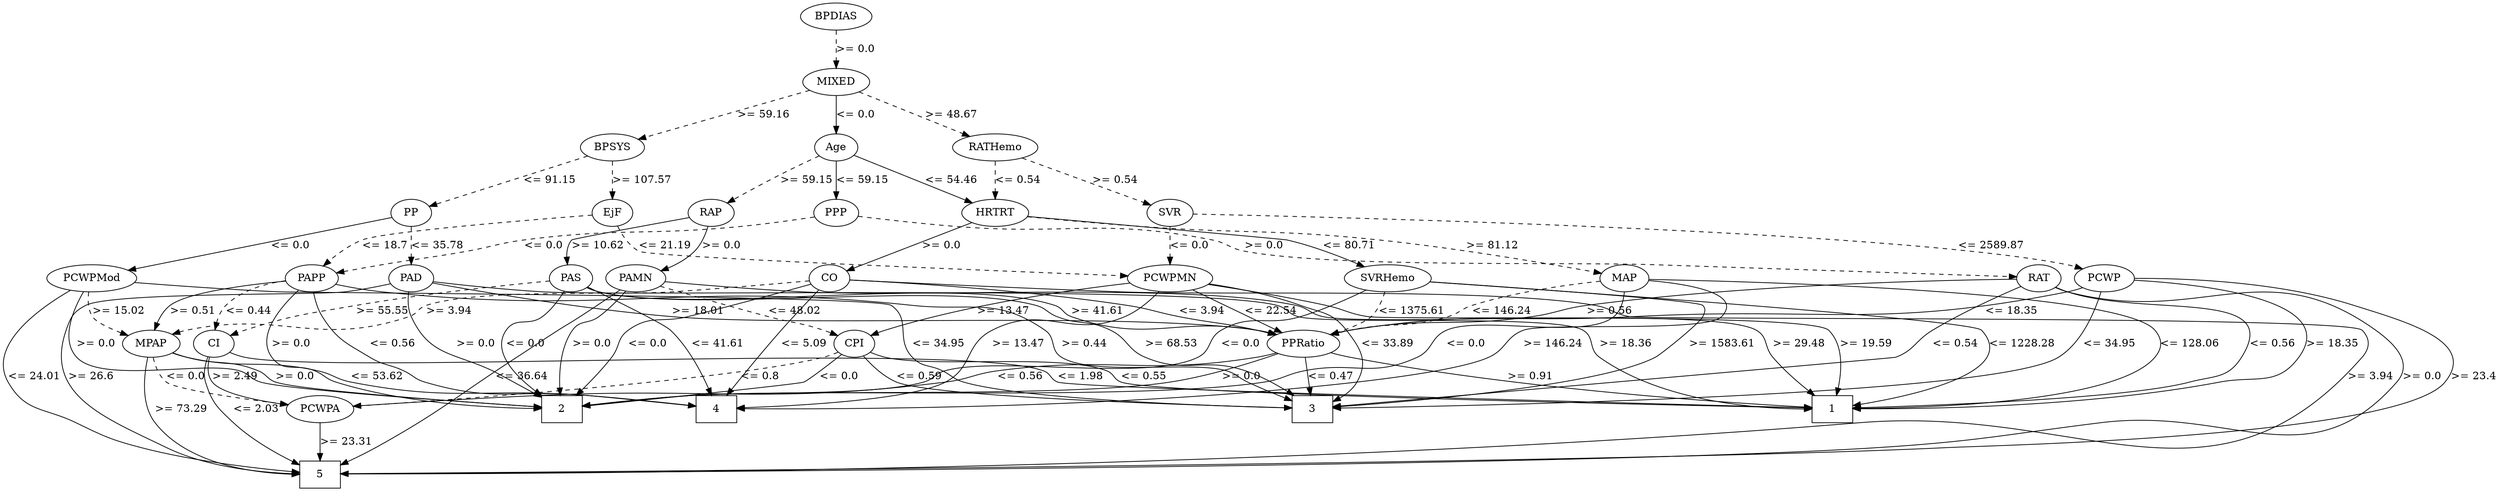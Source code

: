 strict digraph G {
	graph [bb="0,0,2814.9,645"];
	node [label="\N"];
	1	[height=0.5,
		pos="2013.9,105",
		shape=box,
		width=0.75];
	2	[height=0.5,
		pos="1033.9,105",
		shape=box,
		width=0.75];
	3	[height=0.5,
		pos="1790.9,105",
		shape=box,
		width=0.75];
	4	[height=0.5,
		pos="532.94,105",
		shape=box,
		width=0.75];
	5	[height=0.5,
		pos="737.94,18",
		shape=box,
		width=0.75];
	RAP	[height=0.5,
		pos="1269.9,366",
		width=0.77778];
	PAS	[height=0.5,
		pos="954.94,279",
		width=0.75];
	RAP -> PAS	[label=">= 10.62",
		lp="996.94,322.5",
		op=">=",
		param=10.62,
		pos="e,955.71,297.12 1247.4,355.22 1240,352.43 1231.8,349.69 1223.9,348 1168.8,336.11 1015.3,364.83 970.94,330 963.84,324.41 959.83,315.65 \
957.6,307.01",
		style=solid];
	PAMN	[height=0.5,
		pos="1276.9,279",
		width=1.0139];
	RAP -> PAMN	[label=">= 0.0",
		lp="1291.9,322.5",
		op=">=",
		param=0.0,
		pos="e,1275.5,297.18 1271.4,347.8 1272.3,336.16 1273.6,320.55 1274.7,307.24",
		style=solid];
	PAS -> 2	[label="<= 0.0",
		lp="992.94,192",
		op="<=",
		param=0.0,
		pos="e,1014.1,123.02 955.29,260.93 956.32,239.59 960.16,202.4 973.94,174 981.91,157.58 994.97,142.08 1006.9,130.05",
		style=solid];
	PAS -> 3	[label=">= 68.53",
		lp="1446.9,192",
		op=">=",
		param=68.53,
		pos="e,1763.9,106.31 979.85,271.3 1002,265.01 1035.2,254.82 1062.9,243 1075.9,237.47 1077.4,231.85 1090.9,228 1155,209.86 1330,238.92 \
1389.9,210 1427.1,192.09 1415.2,159.7 1451.9,141 1503.9,114.53 1677,108.07 1753.8,106.5",
		style=solid];
	PAS -> 4	[label="<= 41.61",
		lp="486.94,192",
		op="<=",
		param=41.61,
		pos="e,506.76,123.02 927.89,276.85 853.46,273.48 646.87,262.56 581.94,243 568.43,238.93 567.25,232.73 553.94,228 514.28,213.9 487.74,\
242.47 460.94,210 439.13,183.56 470.69,150.7 498.64,129.07",
		style=solid];
	CI	[height=0.5,
		pos="359.94,192",
		width=0.75];
	PAS -> CI	[label=">= 55.55",
		lp="459.94,235.5",
		op=">=",
		param=55.55,
		pos="e,375.35,207.03 927.87,278.03 834.5,277.86 526.66,274.82 433.94,243 415.36,236.62 397.05,224.31 383.29,213.5",
		style=dashed];
	PPRatio	[height=0.5,
		pos="1606.9,192",
		width=1.1013];
	PAS -> PPRatio	[label=">= 41.61",
		lp="1154.9,235.5",
		op=">=",
		param=41.61,
		pos="e,1578.3,204.5 980.15,272.11 1007,265.65 1050.8,254.65 1087.9,243 1106.5,237.19 1109.9,231.79 1128.9,228 1316.1,190.77 1370.5,245.65 \
1557.9,210 1561.4,209.34 1565,208.48 1568.5,207.51",
		style=solid];
	PAMN -> 1	[label=">= 29.48",
		lp="1884.9,192",
		op=">=",
		param=29.48,
		pos="e,1990.6,123.19 1311.9,273.58 1343.5,269.74 1391.3,264.28 1432.9,261 1474.2,257.76 1767.2,260.05 1804.9,243 1823.6,234.58 1824.4,\
226.15 1836.9,210 1848.4,195.18 1843.8,185.05 1858.9,174 1886.3,154.05 1901.7,169.05 1932.9,156 1950,148.88 1967.6,138.44 1982,128.94",
		style=solid];
	PAMN -> 2	[label=">= 0.0",
		lp="1284.9,192",
		op=">=",
		param=0.0,
		pos="e,1061.2,107.17 1276.4,260.73 1274.8,237.78 1268.6,197.39 1244.9,174 1197.7,127.18 1118,112.58 1071.2,108.04",
		style=solid];
	PAMN -> 5	[label="<= 36.64",
		lp="913.94,148.5",
		op="<=",
		param=36.64,
		pos="e,765.18,34.498 1248.3,267.77 1240.5,265.26 1232,262.79 1223.9,261 1106.4,234.83 1063.1,268.58 957.94,210 870.06,161.04 873.45,115.64 \
793.94,54 787.64,49.11 780.62,44.292 773.74,39.867",
		style=solid];
	CPI	[height=0.5,
		pos="1521.9,192",
		width=0.75];
	PAMN -> CPI	[label="<= 48.02",
		lp="1450.9,235.5",
		op="<=",
		param=48.02,
		pos="e,1499.9,202.47 1307.3,268.64 1347.3,256.11 1419.9,232.79 1480.9,210 1484,208.84 1487.3,207.59 1490.5,206.31",
		style=dashed];
	CI -> 1	[label="<= 1.98",
		lp="1674.4,148.5",
		op="<=",
		param=1.98,
		pos="e,1986.8,108.45 381.16,180.42 387.38,177.81 394.3,175.37 400.94,174 534.58,146.37 1498.4,195.84 1628.9,156 1640.6,152.44 1640.4,\
145.04 1651.9,141 1659.6,138.33 1885.8,117.61 1976.7,109.37",
		style=solid];
	CI -> 5	[label="<= 2.03",
		lp="366.44,105",
		op="<=",
		param=2.03,
		pos="e,710.68,21.446 338.04,181.23 331.92,178.69 325.23,176.09 318.94,174 285.92,163.03 226.72,168.57 247.94,141 303.91,68.296 595.93,\
32.923 700.58,22.439",
		style=solid];
	PCWPA	[height=0.5,
		pos="737.94,105",
		width=1.1555];
	CI -> PCWPA	[label=">= 2.49",
		lp="351.44,148.5",
		op=">=",
		param=2.49,
		pos="e,698.02,110.3 342.56,177.73 330.63,167.06 318.66,152.08 328.94,141 347.13,121.4 542.31,125.34 568.94,123 609.01,119.48 654.35,114.89 \
687.98,111.36",
		style=solid];
	PPRatio -> 1	[label=">= 0.91",
		lp="1882.4,148.5",
		op=">=",
		param=0.91,
		pos="e,1986.7,110.26 1637.2,180.31 1644.9,177.93 1653.2,175.63 1660.9,174 1734.5,158.65 1756.7,176.66 1828.9,156 1843.7,151.79 1845.5,\
146.06 1859.9,141 1898.8,127.39 1945,117.71 1976.6,112.03",
		style=solid];
	PPRatio -> 2	[label=">= 0.0",
		lp="1605.9,148.5",
		op=">=",
		param=0.0,
		pos="e,1061.3,106.4 1599.9,173.99 1594.1,162.55 1584.9,148.27 1571.9,141 1528.6,116.6 1186.2,108.59 1071.3,106.57",
		style=solid];
	PPRatio -> 3	[label="<= 0.47",
		lp="1802.4,148.5",
		op="<=",
		param=0.47,
		pos="e,1787.7,123.44 1637.6,180.54 1645.2,178.18 1653.3,175.83 1660.9,174 1708.3,162.67 1730.5,185.86 1768.9,156 1776.3,150.31 1781.2,\
141.68 1784.5,133.18",
		style=solid];
	PPRatio -> PCWPA	[label="<= 0.56",
		lp="1545.4,148.5",
		op="<=",
		param=0.56,
		pos="e,778.9,109.06 1576,180.45 1559.7,174.31 1539.7,165.85 1522.9,156 1513.7,150.55 1514,144.71 1503.9,141 1451.1,121.61 1054.1,125.84 \
997.94,123 925.31,119.33 841.35,113.57 788.95,109.78",
		style=solid];
	PAD	[height=0.5,
		pos="1111.9,279",
		width=0.79437];
	PAD -> 1	[label=">= 18.36",
		lp="1747.9,192",
		op=">=",
		param=18.36,
		pos="e,1986.7,117.11 1133.5,267.12 1139.3,264.65 1145.8,262.35 1151.9,261 1186,253.54 1755.6,268.03 1779.9,243 1784.6,238.22 1783.9,233.37 \
1779.9,228 1763.9,206.27 1738,231.73 1721.9,210 1712.5,197.12 1711.2,185.85 1721.9,174 1749.4,143.72 1865.8,167.88 1904.9,156 1918.5,\
151.9 1920.2,147.14 1932.9,141 1947.3,134.07 1963.3,127 1977.4,121.04",
		style=solid];
	PAD -> 2	[label=">= 0.0",
		lp="543.94,192",
		op=">=",
		param=0.0,
		pos="e,1006.8,107.57 1084.6,273.47 1060.2,269.57 1023.3,264.1 990.94,261 837.66,246.27 796.96,267.56 644.94,243 638.12,241.9 529.14,215.5 \
524.94,210 515.25,197.27 514.41,186.04 524.94,174 556.05,138.46 884.44,115.16 996.63,108.19",
		style=solid];
	PAD -> 5	[label=">= 26.6",
		lp="95.445,148.5",
		op=">=",
		param=26.6,
		pos="e,710.76,19.628 1084.7,273.21 1060.2,269.15 1023.3,263.58 990.94,261 965.6,258.98 93.95,260.95 75.945,243 23.101,190.33 71.193,120.33 \
137.94,87 237.65,37.218 585.6,23.222 700.67,19.908",
		style=solid];
	PAD -> PPRatio	[label=">= 18.01",
		lp="1254.9,235.5",
		op=">=",
		param=18.01,
		pos="e,1578,204.52 1132.7,266.46 1155.6,254.44 1193.7,236.23 1228.9,228 1371.6,194.72 1414.3,238.27 1557.9,210 1561.4,209.33 1564.9,208.47 \
1568.3,207.5",
		style=solid];
	CPI -> 1	[label="<= 0.55",
		lp="1742.4,148.5",
		op="<=",
		param=0.55,
		pos="e,1986.5,108.41 1542.4,179.96 1547.4,177.67 1552.8,175.51 1557.9,174 1619.4,156.1 1641.9,180.75 1700.9,156 1710.9,151.84 1710,145.12 \
1719.9,141 1743.1,131.38 1902.2,116.05 1976.2,109.34",
		style=solid];
	CPI -> 2	[label="<= 0.0",
		lp="1430.9,148.5",
		op="<=",
		param=0.0,
		pos="e,1061.2,107.76 1500,181.22 1493.9,178.69 1487.2,176.08 1480.9,174 1466.7,169.28 1364.7,143.67 1349.9,141 1250,122.97 1130.5,112.78 \
1071.2,108.47",
		style=solid];
	CPI -> 3	[label="<= 0.59",
		lp="1481.4,148.5",
		op="<=",
		param=0.59,
		pos="e,1763.8,106.82 1499.6,181.53 1483.4,174.15 1463.6,163.87 1458.9,156 1455.6,150.25 1454.5,145.95 1458.9,141 1478.4,119.41 1671,110.17 \
1753.6,107.18",
		style=solid];
	CPI -> PCWPA	[label="<= 0.8",
		lp="1310.9,148.5",
		op="<=",
		param=0.8,
		pos="e,778.42,109.54 1500.7,180.75 1494.4,178.14 1487.5,175.63 1480.9,174 1464.1,169.83 953.66,124.89 788.77,110.45",
		style=dashed];
	PCWP	[height=0.5,
		pos="2604.9,279",
		width=0.97491];
	PCWP -> 1	[label=">= 18.35",
		lp="2751.9,192",
		op=">=",
		param=18.35,
		pos="e,2041.3,106.32 2628.4,265.57 2672.1,240.88 2758.1,184.29 2716.9,141 2693.9,116.73 2194.5,108.36 2051.7,106.46",
		style=solid];
	PCWP -> 3	[label="<= 34.95",
		lp="2561.9,192",
		op="<=",
		param=34.95,
		pos="e,1818.1,108.46 2591.5,261.93 2570.5,238.04 2527.3,193.86 2479.9,174 2464.8,167.63 1970,122.28 1828.5,109.4",
		style=solid];
	PCWP -> 5	[label=">= 23.4",
		lp="2792.4,148.5",
		op=">=",
		param=23.4,
		pos="e,764.96,18.932 2638.5,273.13 2698.2,262.86 2813.5,234.72 2781.9,174 2748.7,110.11 2667.7,84.097 2521.9,54 2345.5,17.549 1016.1,\
18.445 775.28,18.911",
		style=solid];
	PCWP -> PPRatio	[label="<= 18.35",
		lp="2258.9,235.5",
		op="<=",
		param=18.35,
		pos="e,1636.9,203.93 2570.9,274.41 2484.1,265.38 2247.6,241.47 2049.9,228 1877.3,216.23 1831.4,240.24 1660.9,210 1656.2,209.16 1651.4,\
208.03 1646.6,206.74",
		style=solid];
	PCWPMod	[height=0.5,
		pos="276.94,279",
		width=1.4444];
	PCWPMod -> 2	[label=">= 0.0",
		lp="304.94,192",
		op=">=",
		param=0.0,
		pos="e,1006.7,107.88 272.61,260.98 267.86,237.93 263.62,197.03 285.94,174 286.63,173.3 564.97,141.09 565.94,141 649.39,132.97 901.09,\
115.23 996.62,108.58",
		style=solid];
	PCWPMod -> 3	[label="<= 34.95",
		lp="1133.9,192",
		op="<=",
		param=34.95,
		pos="e,1763.9,106.41 318.88,268.11 331.68,265.41 345.83,262.76 358.94,261 486.94,243.85 520.11,251.86 648.94,243 746.1,236.32 1002.9,\
260.8 1085.9,210 1101.9,200.22 1093.6,186.11 1107.9,174 1137.9,148.62 1151.6,149.59 1189.9,141 1298.1,116.76 1639.8,108.66 1753.6,\
106.6",
		style=solid];
	PCWPMod -> 5	[label="<= 24.01",
		lp="33.945,148.5",
		op="<=",
		param=24.01,
		pos="e,710.81,18.411 226.06,274.74 170.63,270.33 86.315,260.89 59.945,243 17.833,214.44 -15.535,186.14 7.9445,141 49.129,61.815 101.22,\
70.459 188.94,54 378.82,18.376 611.39,17.197 700.65,18.271",
		style=solid];
	MPAP	[height=0.5,
		pos="124.94,192",
		width=0.97491];
	PCWPMod -> MPAP	[label=">= 15.02",
		lp="108.94,235.5",
		op=">=",
		param=15.02,
		pos="e,102.16,205.93 225.35,275.94 174.14,272.69 100.78,264.34 82.945,243 74.38,232.75 82.593,221.35 93.956,212.02",
		style=dashed];
	MPAP -> 2	[label=">= 0.0",
		lp="415.94,148.5",
		op=">=",
		param=0.0,
		pos="e,1006.8,108.09 151.82,180.36 158.92,177.91 166.64,175.57 173.94,174 261.2,155.23 289.62,185.24 373.94,156 385.47,152 385.33,144.74 \
396.94,141 479.94,114.24 701.89,128.02 788.94,123 862.55,118.76 948.5,112.49 996.54,108.87",
		style=solid];
	MPAP -> 4	[label="<= 53.62",
		lp="168.94,148.5",
		op="<=",
		param=53.62,
		pos="e,505.76,107.64 126.47,173.88 128.42,162.7 132.87,148.78 142.94,141 156.8,130.3 400.95,114.15 495.75,108.26",
		style=solid];
	MPAP -> 5	[label=">= 73.29",
		lp="240.94,105",
		op=">=",
		param=73.29,
		pos="e,710.73,20.873 122.2,173.64 121.47,163.45 122.16,150.71 127.94,141 151.25,101.91 172.38,103.12 214.94,87 304.46,53.104 596.59,29.219 \
700.68,21.6",
		style=solid];
	MPAP -> PCWPA	[label="<= 0.0",
		lp="302.94,148.5",
		op="<=",
		param=0.0,
		pos="e,698.03,110.44 151.71,180.27 182.89,168.31 236.23,149.55 283.94,141 408.87,118.62 442.45,133.35 568.94,123 609.03,119.72 654.37,\
115.11 687.99,111.52",
		style=dashed];
	PCWPA -> 5	[label=">= 23.31",
		lp="763.94,61.5",
		op=">=",
		param=23.31,
		pos="e,737.94,36.175 737.94,86.799 737.94,75.163 737.94,59.548 737.94,46.237",
		style=solid];
	PCWPMN	[height=0.5,
		pos="1620.9,279",
		width=1.3902];
	PCWPMN -> 1	[label=">= 19.59",
		lp="1972.9,192",
		op=">=",
		param=19.59,
		pos="e,2006.2,123.43 1670.7,277.15 1732.9,273.84 1840.2,260.53 1914.9,210 1932.7,198.01 1930,187.02 1946.9,174 1961.1,163.12 1969.7,168.06 \
1982.9,156 1990.2,149.4 1996.3,140.72 2001.2,132.46",
		style=solid];
	PCWPMN -> 3	[label="<= 33.89",
		lp="1810.9,192",
		op="<=",
		param=33.89,
		pos="e,1818,108.08 1670.2,275.7 1719.6,272.24 1790.7,263.71 1807.9,243 1812.2,237.87 1810.9,233.99 1807.9,228 1802.3,216.33 1790.6,221.67 \
1784.9,210 1777.9,195.62 1774.5,186.1 1784.9,174 1821.4,131.89 1872.5,198.11 1908.9,156 1934.1,126.87 1871.3,114.27 1828,109.17",
		style=solid];
	PCWPMN -> 4	[label=">= 13.47",
		lp="931.94,192",
		op=">=",
		param=13.47,
		pos="e,560.22,111.36 1597.1,262.98 1574.6,248.95 1543.5,229.89 1536.9,228 1402.2,188.87 1043.5,237.47 905.94,210 862.07,201.24 854.59,\
187.53 811.94,174 726.85,147.01 624.3,124.51 570.34,113.42",
		style=solid];
	PCWPMN -> PPRatio	[label="<= 22.54",
		lp="1663.9,235.5",
		op="<=",
		param=22.54,
		pos="e,1624.3,208.48 1632,261.21 1637,251.44 1641,238.94 1636.9,228 1635.4,223.95 1633.2,220.05 1630.7,216.41",
		style=solid];
	PCWPMN -> CPI	[label=">= 13.47",
		lp="1602.9,235.5",
		op=">=",
		param=13.47,
		pos="e,1537.9,206.67 1602.3,262.01 1586.3,248.29 1563.2,228.43 1545.9,213.54",
		style=solid];
	CO	[height=0.5,
		pos="1187.9,279",
		width=0.75];
	CO -> 2	[label="<= 0.0",
		lp="1066.9,192",
		op="<=",
		param=0.0,
		pos="e,1032.8,123.27 1166.5,267.7 1161.1,265.34 1155.4,262.95 1149.9,261 1102.2,243.93 1071.4,254.93 1047.9,210 1035.5,186.24 1032.8,\
155.43 1032.7,133.53",
		style=solid];
	CO -> 4	[label="<= 5.09",
		lp="695.44,192",
		op="<=",
		param=5.09,
		pos="e,560.06,121.61 1167.1,267.26 1161.6,264.84 1155.7,262.54 1149.9,261 944.1,205.45 865.3,301.96 672.94,210 652.53,200.24 654.51,188.27 \
636.94,174 615.5,156.58 589.49,139.58 568.85,126.93",
		style=solid];
	CO -> 5	[label=">= 3.94",
		lp="2607.4,148.5",
		op=">=",
		param=3.94,
		pos="e,765.22,18.889 1209.4,267.99 1216.5,265.18 1224.4,262.49 1231.9,261 1410.3,225.71 1868.6,255.93 2049.9,243 2105.3,239.05 2118.6,\
232.53 2173.9,228 2197.1,226.1 2575.9,226.79 2591.9,210 2603,198.45 2597.3,189.08 2591.9,174 2569.1,109.35 2556.5,84.166 2494.9,\
54 2415.1,14.887 1023.2,17.987 775.5,18.852",
		style=solid];
	CO -> PPRatio	[label="<= 3.94",
		lp="1364.4,235.5",
		op="<=",
		param=3.94,
		pos="e,1578,204.38 1210.4,268.7 1240,256.93 1293.9,237.11 1341.9,228 1436.6,210.06 1463.7,229.94 1557.9,210 1561.4,209.28 1564.8,208.39 \
1568.3,207.39",
		style=solid];
	CO -> MPAP	[label=">= 3.94",
		lp="622.44,235.5",
		op=">=",
		param=3.94,
		pos="e,151.79,203.81 1167.5,267.14 1162,264.66 1155.9,262.36 1149.9,261 1030.8,233.52 721.82,252.99 599.94,243 549.01,238.83 536.82,232.81 \
485.94,228 347.66,214.93 310.19,237.02 173.94,210 169.82,209.18 165.57,208.1 161.38,206.87",
		style=dashed];
	SVRHemo	[height=0.5,
		pos="2209.9,279",
		width=1.3902];
	SVRHemo -> 1	[label="<= 1228.28",
		lp="2443.4,192",
		op="<=",
		param=1228.28,
		pos="e,2041.2,106.72 2257.2,272.81 2324.4,263.12 2436.2,237.23 2405.9,174 2395.8,152.9 2386.6,149.86 2364.9,141 2308.9,118.07 2130.1,\
109.68 2051.5,107.05",
		style=solid];
	SVRHemo -> 2	[label="<= 0.0",
		lp="2206.9,192",
		op="<=",
		param=0.0,
		pos="e,1061.2,106.19 2206.7,260.74 2201.3,237.01 2188,194.89 2158.9,174 2136.2,157.65 1936.9,143.4 1908.9,141 1585.5,113.24 1192.8,107.44 \
1071.5,106.28",
		style=solid];
	SVRHemo -> 3	[label=">= 1583.61",
		lp="2314.4,192",
		op=">=",
		param=1583.61,
		pos="e,1818.2,108.73 2252.3,269.16 2266.4,263.99 2280.6,255.82 2288.9,243 2292.6,237.41 2290.9,234.37 2288.9,228 2280.3,200.21 2276.6,\
189.41 2251.9,174 2216.1,151.6 1931.3,120.43 1828.1,109.76",
		style=solid];
	SVRHemo -> PPRatio	[label="<= 1375.61",
		lp="2013.4,235.5",
		op="<=",
		param=1375.61,
		pos="e,1637.2,203.8 2165.5,270.66 2100.4,260.08 1975.1,240.48 1867.9,228 1776.2,217.32 1751.5,227.97 1660.9,210 1656.4,209.1 1651.8,207.97 \
1647.1,206.71",
		style=dashed];
	MIXED	[height=0.5,
		pos="1344.9,540",
		width=1.125];
	BPSYS	[height=0.5,
		pos="1187.9,453",
		width=1.0471];
	MIXED -> BPSYS	[label=">= 59.16",
		lp="1300.9,496.5",
		op=">=",
		param=59.16,
		pos="e,1211.9,466.99 1320.1,525.53 1293.3,511.04 1250.6,487.93 1221,471.92",
		style=dashed];
	RATHemo	[height=0.5,
		pos="1494.9,453",
		width=1.375];
	MIXED -> RATHemo	[label=">= 48.67",
		lp="1453.9,496.5",
		op=">=",
		param=48.67,
		pos="e,1469.4,468.48 1369,525.34 1393.7,511.35 1432.4,489.44 1460.4,473.6",
		style=dashed];
	Age	[height=0.5,
		pos="1344.9,453",
		width=0.75];
	MIXED -> Age	[label="<= 0.0",
		lp="1363.9,496.5",
		op="<=",
		param=0.0,
		pos="e,1344.9,471.18 1344.9,521.8 1344.9,510.16 1344.9,494.55 1344.9,481.24",
		style=solid];
	PP	[height=0.5,
		pos="1111.9,366",
		width=0.75];
	BPSYS -> PP	[label="<= 91.15",
		lp="1157.9,409.5",
		op="<=",
		param=91.15,
		pos="e,1115.9,384.16 1161.4,439.96 1151.1,434.21 1139.9,426.5 1131.9,417 1126.3,410.27 1122.1,401.75 1119.1,393.67",
		style=dashed];
	EjF	[height=0.5,
		pos="1187.9,366",
		width=0.75];
	BPSYS -> EjF	[label=">= 107.57",
		lp="1216.9,409.5",
		op=">=",
		param=107.57,
		pos="e,1187.9,384.18 1187.9,434.8 1187.9,423.16 1187.9,407.55 1187.9,394.24",
		style=dashed];
	HRTRT	[height=0.5,
		pos="1472.9,366",
		width=1.1013];
	RATHemo -> HRTRT	[label="<= 0.54",
		lp="1507.4,409.5",
		op="<=",
		param=0.54,
		pos="e,1477.4,384.18 1490.5,434.8 1487.5,423.16 1483.4,407.55 1480,394.24",
		style=dashed];
	SVR	[height=0.5,
		pos="1620.9,366",
		width=0.77778];
	RATHemo -> SVR	[label=">= 0.54",
		lp="1587.4,409.5",
		op=">=",
		param=0.54,
		pos="e,1602.3,379.57 1517.5,436.8 1538.8,422.39 1571,400.7 1593.8,385.33",
		style=dashed];
	Age -> RAP	[label=">= 59.15",
		lp="1314.9,409.5",
		op=">=",
		param=59.15,
		pos="e,1273.5,384.16 1322.8,442.44 1311.4,436.54 1298,427.99 1288.9,417 1283.5,410.34 1279.5,401.94 1276.6,393.93",
		style=dashed];
	Age -> HRTRT	[label="<= 54.46",
		lp="1443.9,409.5",
		op="<=",
		param=54.46,
		pos="e,1451.6,381.25 1363.6,439.71 1373.8,433.01 1386.6,424.56 1397.9,417 1412.8,407.13 1429.3,396.14 1443,386.98",
		style=solid];
	PPP	[height=0.5,
		pos="1344.9,366",
		width=0.75];
	Age -> PPP	[label="<= 59.15",
		lp="1370.9,409.5",
		op="<=",
		param=59.15,
		pos="e,1344.9,384.18 1344.9,434.8 1344.9,423.16 1344.9,407.55 1344.9,394.24",
		style=solid];
	PP -> PAD	[label="<= 35.78",
		lp="1137.9,322.5",
		op="<=",
		param=35.78,
		pos="e,1111.9,297.18 1111.9,347.8 1111.9,336.16 1111.9,320.55 1111.9,307.24",
		style=dashed];
	PP -> PCWPMod	[label="<= 0.0",
		lp="645.94,322.5",
		op="<=",
		param=0.0,
		pos="e,318.92,289.64 1085.1,363.72 987.41,358.79 641.29,339.26 358.94,297 349.13,295.53 338.72,293.64 328.73,291.65",
		style=solid];
	EjF -> PCWPMN	[label="<= 21.19",
		lp="1242.9,322.5",
		op="<=",
		param=21.19,
		pos="e,1577.2,287.86 1193,348.05 1197.4,336.64 1205,322.38 1216.9,315 1245,297.69 1480.2,300.57 1512.9,297 1530.7,295.07 1550,292.26 \
1567.3,289.48",
		style=dashed];
	PAPP	[height=0.5,
		pos="399.94,279",
		width=0.88889];
	EjF -> PAPP	[label="<= 18.7",
		lp="933.44,322.5",
		op="<=",
		param=18.7,
		pos="e,431.03,283.28 1166.8,354.5 1160.8,351.96 1154.2,349.54 1147.9,348 1045.3,323.01 1016.2,339.14 910.94,330 736.01,314.8 527.72,293.39 \
440.99,284.32",
		style=dashed];
	BPDIAS	[height=0.5,
		pos="1344.9,627",
		width=1.1735];
	BPDIAS -> MIXED	[label=">= 0.0",
		lp="1363.9,583.5",
		op=">=",
		param=0.0,
		pos="e,1344.9,558.18 1344.9,608.8 1344.9,597.16 1344.9,581.55 1344.9,568.24",
		style=dashed];
	HRTRT -> CO	[label=">= 0.0",
		lp="1438.9,322.5",
		op=">=",
		param=0.0,
		pos="e,1210,289.77 1453.2,350.11 1436.6,338.5 1412,323.05 1387.9,315 1321.8,292.83 1299.7,313.71 1231.9,297 1227.8,295.99 1223.6,294.69 \
1219.4,293.26",
		style=solid];
	HRTRT -> SVRHemo	[label="<= 80.71",
		lp="1935.9,322.5",
		op="<=",
		param=80.71,
		pos="e,2164.2,286.53 1509.6,358.91 1531.2,355.44 1559.1,351.17 1583.9,348 1805.5,319.75 1862.1,323.27 2083.9,297 2106.9,294.28 2132.2,\
290.93 2154.1,287.93",
		style=solid];
	MAP	[height=0.5,
		pos="1472.9,279",
		width=0.84854];
	HRTRT -> MAP	[label=">= 81.12",
		lp="1498.9,322.5",
		op=">=",
		param=81.12,
		pos="e,1472.9,297.18 1472.9,347.8 1472.9,336.16 1472.9,320.55 1472.9,307.24",
		style=dashed];
	MAP -> 1	[label="<= 128.06",
		lp="2125.9,192",
		op="<=",
		param=128.06,
		pos="e,2041.1,122.73 1501.3,271.67 1518.7,268.01 1541.5,263.62 1561.9,261 1681.7,245.65 1712.8,254.69 1832.9,243 1861.6,240.21 2070.9,\
231.62 2089.9,210 2113.2,183.53 2079,150.21 2049.3,128.52",
		style=solid];
	MAP -> 2	[label="<= 0.0",
		lp="1366.9,192",
		op="<=",
		param=0.0,
		pos="e,1061.1,109.33 1446.3,269.72 1428.7,263.66 1405.6,254.5 1386.9,243 1347.3,218.55 1347.8,198.21 1307.9,174 1273.7,153.17 1262.5,\
152.02 1223.9,141 1171.9,126.14 1110,116.11 1071.3,110.72",
		style=solid];
	MAP -> 4	[label=">= 146.24",
		lp="782.94,192",
		op=">=",
		param=146.24,
		pos="e,560.03,112.03 1443.4,274.06 1405.4,268.68 1337.6,257.95 1280.9,243 1261.4,237.84 1257.8,231.75 1237.9,228 1185.1,218.03 803.27,\
231.51 753.94,210 733.2,200.95 737.01,186.19 717.94,174 670.97,143.97 608.85,124.62 569.89,114.52",
		style=solid];
	MAP -> PPRatio	[label="<= 146.24",
		lp="1531.9,235.5",
		op="<=",
		param=146.24,
		pos="e,1576.4,203.69 1479.4,261 1484.4,250.16 1492.2,236.59 1502.9,228 1523.1,211.96 1533.6,218.22 1557.9,210 1560.8,209.02 1563.8,208.01 \
1566.8,206.98",
		style=dashed];
	SVR -> PCWP	[label="<= 2589.87",
		lp="2203.4,322.5",
		op="<=",
		param=2589.87,
		pos="e,2570.7,282.96 1648.5,362.62 1785.3,350.8 2390.8,298.5 2560.6,283.83",
		style=dashed];
	SVR -> PCWPMN	[label="<= 0.0",
		lp="1639.9,322.5",
		op="<=",
		param=0.0,
		pos="e,1620.9,297.18 1620.9,347.8 1620.9,336.16 1620.9,320.55 1620.9,307.24",
		style=dashed];
	PPP -> PAPP	[label="<= 0.0",
		lp="1088.9,322.5",
		op="<=",
		param=0.0,
		pos="e,432.01,280.73 1324.1,354.13 1318.7,351.72 1312.7,349.46 1306.9,348 1204.5,322.05 1173.6,350.2 1069.9,330 1048.4,325.81 1044.5,\
318.98 1022.9,315 911.02,294.34 563.1,284.02 442.01,280.98",
		style=dashed];
	RAT	[height=0.5,
		pos="2046.9,279",
		width=0.76389];
	PPP -> RAT	[label=">= 0.0",
		lp="1364.9,322.5",
		op=">=",
		param=0.0,
		pos="e,2019.6,281.24 1340,347.93 1338,337.06 1337.7,323.47 1345.9,315 1348.9,311.99 1864.4,288.31 2009.4,281.7",
		style=dashed];
	PAPP -> 2	[label=">= 0.0",
		lp="617.94,192",
		op=">=",
		param=0.0,
		pos="e,1006.6,121.46 400.16,260.6 401.27,249.59 404.64,235.98 413.94,228 464.57,184.57 502.96,239.18 562.94,210 583.29,200.1 578.29,183.24 \
598.94,174 664.36,144.74 851.27,172.77 920.94,156 947.65,149.57 975.91,137.06 997.49,126.17",
		style=solid];
	PAPP -> 3	[label=">= 0.44",
		lp="1208.4,192",
		op=">=",
		param=0.44,
		pos="e,1763.7,106.23 431.99,277.06 553.16,273.38 979.4,259.41 1037.9,243 1051.5,239.19 1052.6,232.66 1065.9,228 1107.7,213.37 1127,234.35 \
1163.9,210 1194.7,189.73 1178,159.36 1209.9,141 1256.9,114.03 1632.3,107.69 1753.4,106.34",
		style=solid];
	PAPP -> 4	[label="<= 0.56",
		lp="232.44,192",
		op="<=",
		param=0.56,
		pos="e,505.92,107.47 372.07,269.95 321.66,255.12 219.63,223.75 209.94,210 191.98,184.49 198.18,159.98 222.94,141 244.22,124.7 417.92,\
112.68 495.62,108.07",
		style=solid];
	PAPP -> CI	[label="<= 0.44",
		lp="363.44,235.5",
		op="<=",
		param=0.44,
		pos="e,347.21,208.43 373.06,269.1 360.98,263.6 347.9,255.21 340.94,243 336.35,234.94 338.24,225.56 342.24,217.11",
		style=dashed];
	PAPP -> MPAP	[label=">= 0.51",
		lp="180.44,235.5",
		op=">=",
		param=0.51,
		pos="e,131.45,209.86 372.71,269.47 361.97,266.38 349.47,263.14 337.94,261 298.42,253.66 192.35,263.79 157.94,243 148.6,237.35 141.37,\
227.93 136.09,218.77",
		style=solid];
	RAT -> 1	[label="<= 0.56",
		lp="2379.4,192",
		op="<=",
		param=0.56,
		pos="e,2041.1,106.97 2072.9,272.56 2103.2,266.08 2155,254.65 2198.9,243 2221.4,237.06 2226.4,233.32 2248.9,228 2271.8,222.62 2337.8,227.94 \
2352.9,210 2363.2,197.76 2354.1,189.95 2352.9,174 2351.8,159.21 2358.7,151.25 2347.9,141 2326.8,120.82 2134,110.78 2051.3,107.38",
		style=solid];
	RAT -> 3	[label="<= 0.54",
		lp="2063.4,192",
		op="<=",
		param=0.54,
		pos="e,1818.2,109.2 2051.4,260.82 2053.1,250.92 2053.8,238.42 2049.9,228 2038.8,198.2 2028.7,192.68 2002.9,174 1949.5,135.27 1873.1,117.95 \
1828.1,110.72",
		style=solid];
	RAT -> 5	[label=">= 0.0",
		lp="2353.9,148.5",
		op=">=",
		param=0.0,
		pos="e,765.07,19.558 2047,260.91 2048,249.74 2051.3,235.82 2060.9,228 2111.2,187.41 2306.7,257.05 2350.9,210 2361.9,198.34 2360.6,186.79 \
2350.9,174 2267.3,62.698 2187.3,110.09 2049.9,87 1794.8,44.106 961.65,23.836 775.19,19.776",
		style=solid];
	RAT -> PPRatio	[label=">= 0.56",
		lp="1841.4,235.5",
		op=">=",
		param=0.56,
		pos="e,1637.9,203.5 2020,274.49 1956.8,265.99 1794.1,242.55 1660.9,210 1656.6,208.93 1652.1,207.71 1647.6,206.41",
		style=solid];
}
